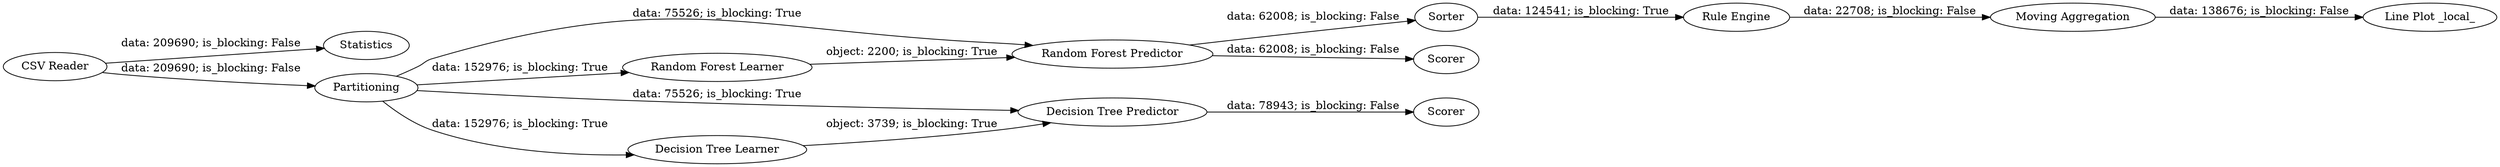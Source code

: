 digraph {
	"-4485608570721491067_1" [label="CSV Reader"]
	"-4485608570721491067_8" [label=Scorer]
	"-4485608570721491067_12" [label="Line Plot _local_"]
	"-4485608570721491067_13" [label=Statistics]
	"-4485608570721491067_7" [label="Random Forest Predictor"]
	"-4485608570721491067_5" [label=Scorer]
	"-4485608570721491067_2" [label=Partitioning]
	"-4485608570721491067_11" [label="Moving Aggregation"]
	"-4485608570721491067_10" [label="Rule Engine"]
	"-4485608570721491067_3" [label="Decision Tree Learner"]
	"-4485608570721491067_4" [label="Decision Tree Predictor"]
	"-4485608570721491067_9" [label=Sorter]
	"-4485608570721491067_6" [label="Random Forest Learner"]
	"-4485608570721491067_2" -> "-4485608570721491067_6" [label="data: 152976; is_blocking: True"]
	"-4485608570721491067_4" -> "-4485608570721491067_5" [label="data: 78943; is_blocking: False"]
	"-4485608570721491067_2" -> "-4485608570721491067_3" [label="data: 152976; is_blocking: True"]
	"-4485608570721491067_6" -> "-4485608570721491067_7" [label="object: 2200; is_blocking: True"]
	"-4485608570721491067_11" -> "-4485608570721491067_12" [label="data: 138676; is_blocking: False"]
	"-4485608570721491067_1" -> "-4485608570721491067_2" [label="data: 209690; is_blocking: False"]
	"-4485608570721491067_7" -> "-4485608570721491067_9" [label="data: 62008; is_blocking: False"]
	"-4485608570721491067_9" -> "-4485608570721491067_10" [label="data: 124541; is_blocking: True"]
	"-4485608570721491067_7" -> "-4485608570721491067_8" [label="data: 62008; is_blocking: False"]
	"-4485608570721491067_3" -> "-4485608570721491067_4" [label="object: 3739; is_blocking: True"]
	"-4485608570721491067_2" -> "-4485608570721491067_7" [label="data: 75526; is_blocking: True"]
	"-4485608570721491067_1" -> "-4485608570721491067_13" [label="data: 209690; is_blocking: False"]
	"-4485608570721491067_2" -> "-4485608570721491067_4" [label="data: 75526; is_blocking: True"]
	"-4485608570721491067_10" -> "-4485608570721491067_11" [label="data: 22708; is_blocking: False"]
	rankdir=LR
}

